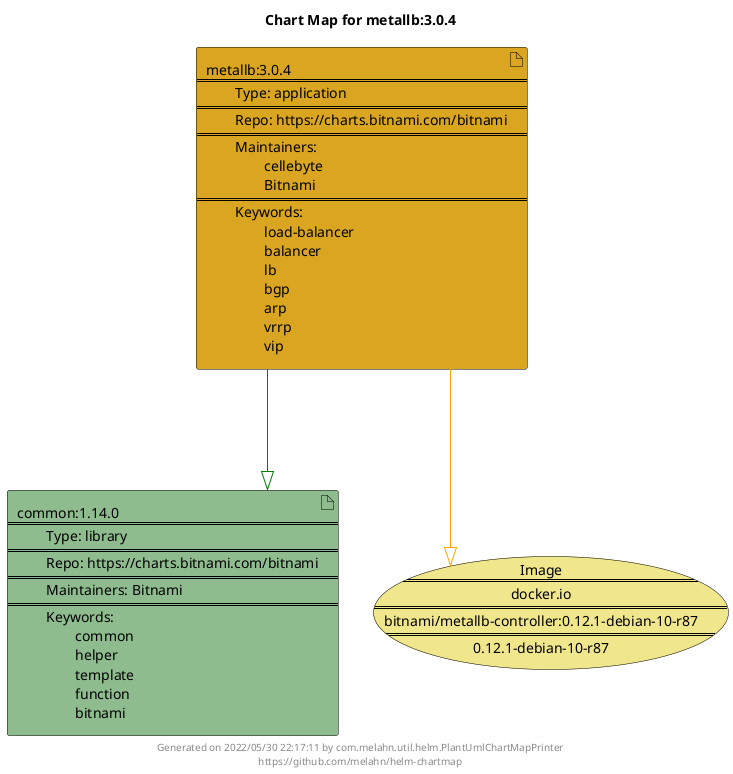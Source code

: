 @startuml
skinparam linetype ortho
skinparam backgroundColor white
skinparam usecaseBorderColor black
skinparam usecaseArrowColor LightSlateGray
skinparam artifactBorderColor black
skinparam artifactArrowColor LightSlateGray

title Chart Map for metallb:3.0.4

'There are 2 referenced Helm Charts
artifact "metallb:3.0.4\n====\n\tType: application\n====\n\tRepo: https://charts.bitnami.com/bitnami\n====\n\tMaintainers: \n\t\tcellebyte\n\t\tBitnami\n====\n\tKeywords: \n\t\tload-balancer\n\t\tbalancer\n\t\tlb\n\t\tbgp\n\t\tarp\n\t\tvrrp\n\t\tvip" as metallb_3_0_4 #GoldenRod
artifact "common:1.14.0\n====\n\tType: library\n====\n\tRepo: https://charts.bitnami.com/bitnami\n====\n\tMaintainers: Bitnami\n====\n\tKeywords: \n\t\tcommon\n\t\thelper\n\t\ttemplate\n\t\tfunction\n\t\tbitnami" as common_1_14_0 #DarkSeaGreen

'There is one referenced Docker Image
usecase "Image\n====\ndocker.io\n====\nbitnami/metallb-controller:0.12.1-debian-10-r87\n====\n0.12.1-debian-10-r87" as docker_io_bitnami_metallb_controller_0_12_1_debian_10_r87 #Khaki

'Chart Dependencies
metallb_3_0_4--[#green]-|>common_1_14_0
metallb_3_0_4--[#orange]-|>docker_io_bitnami_metallb_controller_0_12_1_debian_10_r87

center footer Generated on 2022/05/30 22:17:11 by com.melahn.util.helm.PlantUmlChartMapPrinter\nhttps://github.com/melahn/helm-chartmap
@enduml
